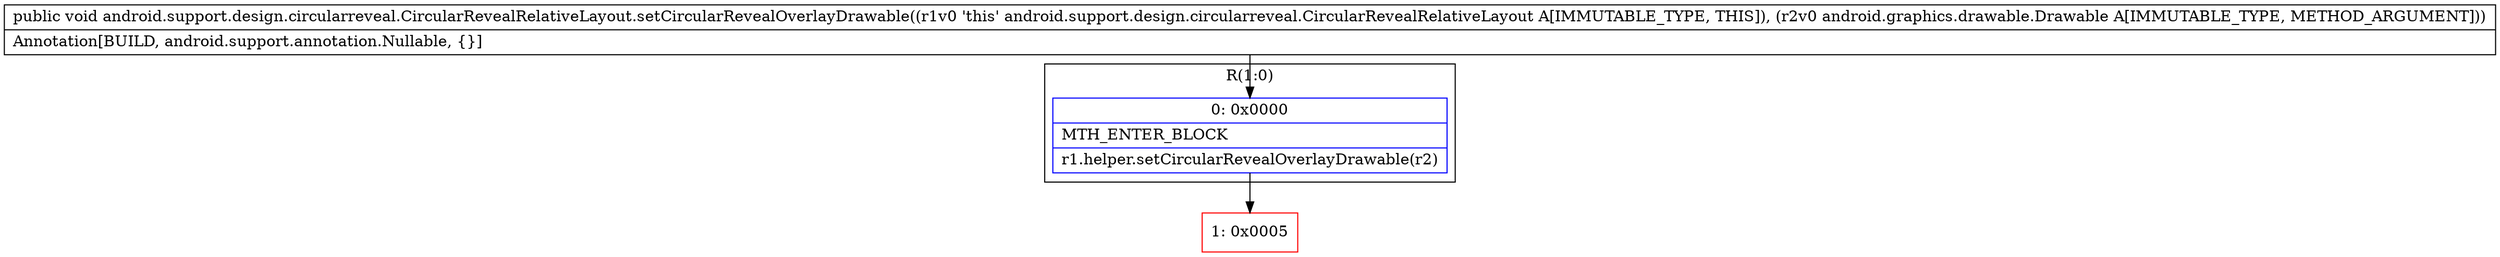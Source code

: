 digraph "CFG forandroid.support.design.circularreveal.CircularRevealRelativeLayout.setCircularRevealOverlayDrawable(Landroid\/graphics\/drawable\/Drawable;)V" {
subgraph cluster_Region_1163124029 {
label = "R(1:0)";
node [shape=record,color=blue];
Node_0 [shape=record,label="{0\:\ 0x0000|MTH_ENTER_BLOCK\l|r1.helper.setCircularRevealOverlayDrawable(r2)\l}"];
}
Node_1 [shape=record,color=red,label="{1\:\ 0x0005}"];
MethodNode[shape=record,label="{public void android.support.design.circularreveal.CircularRevealRelativeLayout.setCircularRevealOverlayDrawable((r1v0 'this' android.support.design.circularreveal.CircularRevealRelativeLayout A[IMMUTABLE_TYPE, THIS]), (r2v0 android.graphics.drawable.Drawable A[IMMUTABLE_TYPE, METHOD_ARGUMENT]))  | Annotation[BUILD, android.support.annotation.Nullable, \{\}]\l}"];
MethodNode -> Node_0;
Node_0 -> Node_1;
}

